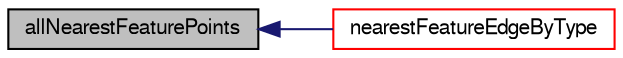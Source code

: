 digraph "allNearestFeaturePoints"
{
  bgcolor="transparent";
  edge [fontname="FreeSans",fontsize="10",labelfontname="FreeSans",labelfontsize="10"];
  node [fontname="FreeSans",fontsize="10",shape=record];
  rankdir="LR";
  Node588 [label="allNearestFeaturePoints",height=0.2,width=0.4,color="black", fillcolor="grey75", style="filled", fontcolor="black"];
  Node588 -> Node589 [dir="back",color="midnightblue",fontsize="10",style="solid",fontname="FreeSans"];
  Node589 [label="nearestFeatureEdgeByType",height=0.2,width=0.4,color="red",URL="$a21786.html#aefc9fd869a5dd0a26f26446eb61784b9",tooltip="Find the nearest point on each type of feature edge. "];
}
